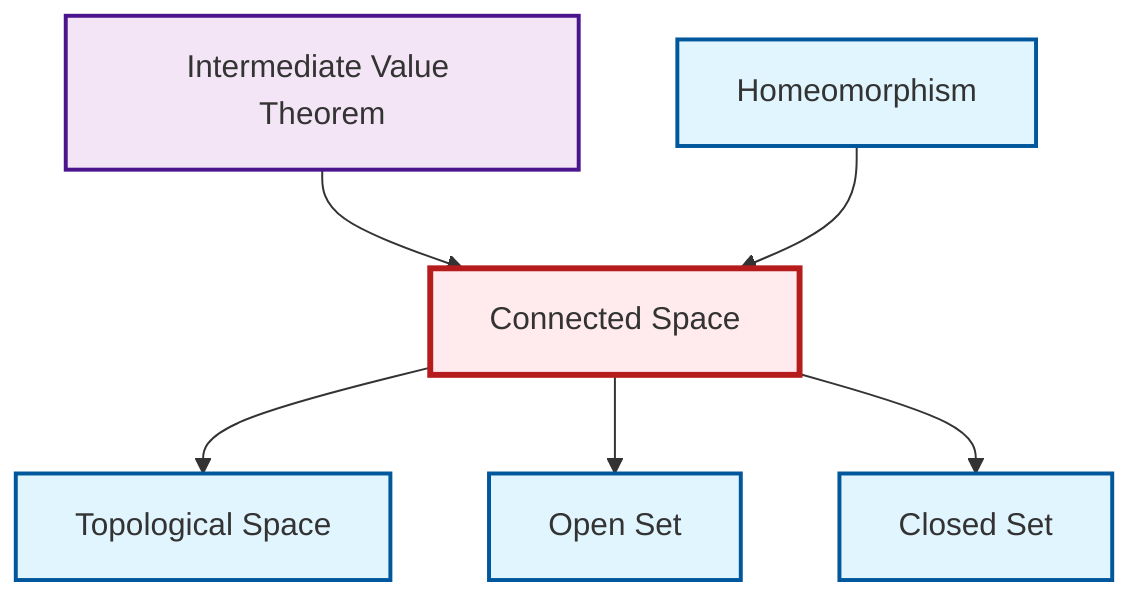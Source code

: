 graph TD
    classDef definition fill:#e1f5fe,stroke:#01579b,stroke-width:2px
    classDef theorem fill:#f3e5f5,stroke:#4a148c,stroke-width:2px
    classDef axiom fill:#fff3e0,stroke:#e65100,stroke-width:2px
    classDef example fill:#e8f5e9,stroke:#1b5e20,stroke-width:2px
    classDef current fill:#ffebee,stroke:#b71c1c,stroke-width:3px
    def-closed-set["Closed Set"]:::definition
    def-connected["Connected Space"]:::definition
    def-open-set["Open Set"]:::definition
    thm-intermediate-value["Intermediate Value Theorem"]:::theorem
    def-topological-space["Topological Space"]:::definition
    def-homeomorphism["Homeomorphism"]:::definition
    thm-intermediate-value --> def-connected
    def-connected --> def-topological-space
    def-homeomorphism --> def-connected
    def-connected --> def-open-set
    def-connected --> def-closed-set
    class def-connected current